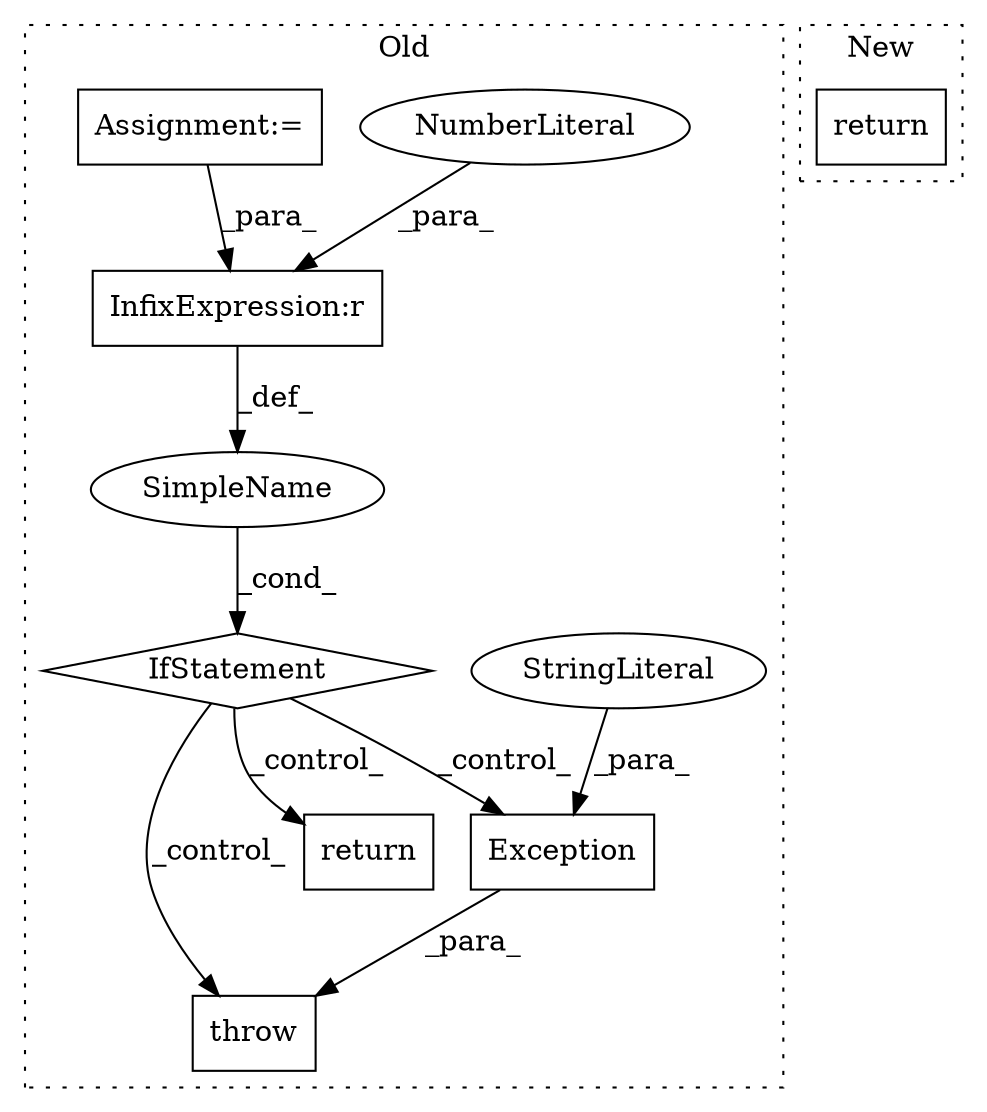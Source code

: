 digraph G {
subgraph cluster0 {
1 [label="Exception" a="32" s="1894,1938" l="10,1" shape="box"];
3 [label="throw" a="53" s="1888" l="6" shape="box"];
4 [label="SimpleName" a="42" s="" l="" shape="ellipse"];
5 [label="IfStatement" a="25" s="1842,1876" l="4,2" shape="diamond"];
6 [label="return" a="41" s="2110" l="7" shape="box"];
7 [label="StringLiteral" a="45" s="1904" l="34" shape="ellipse"];
8 [label="InfixExpression:r" a="27" s="1869" l="4" shape="box"];
9 [label="NumberLiteral" a="34" s="1873" l="3" shape="ellipse"];
10 [label="Assignment:=" a="7" s="1740" l="1" shape="box"];
label = "Old";
style="dotted";
}
subgraph cluster1 {
2 [label="return" a="41" s="1048" l="7" shape="box"];
label = "New";
style="dotted";
}
1 -> 3 [label="_para_"];
4 -> 5 [label="_cond_"];
5 -> 1 [label="_control_"];
5 -> 6 [label="_control_"];
5 -> 3 [label="_control_"];
7 -> 1 [label="_para_"];
8 -> 4 [label="_def_"];
9 -> 8 [label="_para_"];
10 -> 8 [label="_para_"];
}